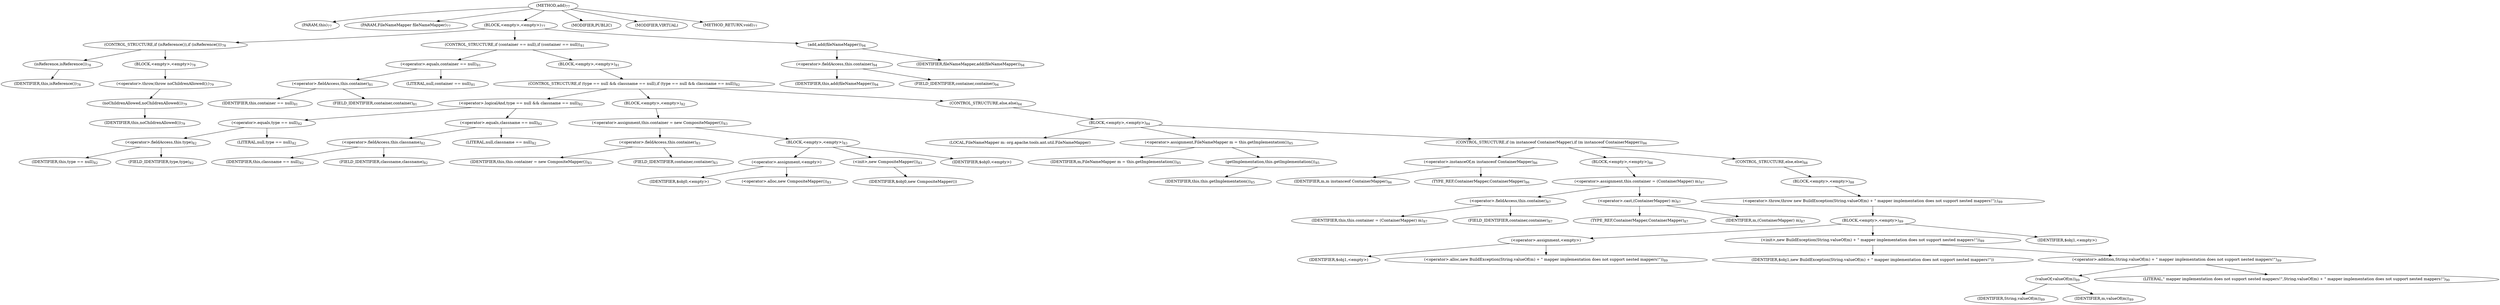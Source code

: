 digraph "add" {  
"153" [label = <(METHOD,add)<SUB>77</SUB>> ]
"12" [label = <(PARAM,this)<SUB>77</SUB>> ]
"154" [label = <(PARAM,FileNameMapper fileNameMapper)<SUB>77</SUB>> ]
"155" [label = <(BLOCK,&lt;empty&gt;,&lt;empty&gt;)<SUB>77</SUB>> ]
"156" [label = <(CONTROL_STRUCTURE,if (isReference()),if (isReference()))<SUB>78</SUB>> ]
"157" [label = <(isReference,isReference())<SUB>78</SUB>> ]
"11" [label = <(IDENTIFIER,this,isReference())<SUB>78</SUB>> ]
"158" [label = <(BLOCK,&lt;empty&gt;,&lt;empty&gt;)<SUB>78</SUB>> ]
"159" [label = <(&lt;operator&gt;.throw,throw noChildrenAllowed();)<SUB>79</SUB>> ]
"160" [label = <(noChildrenAllowed,noChildrenAllowed())<SUB>79</SUB>> ]
"13" [label = <(IDENTIFIER,this,noChildrenAllowed())<SUB>79</SUB>> ]
"161" [label = <(CONTROL_STRUCTURE,if (container == null),if (container == null))<SUB>81</SUB>> ]
"162" [label = <(&lt;operator&gt;.equals,container == null)<SUB>81</SUB>> ]
"163" [label = <(&lt;operator&gt;.fieldAccess,this.container)<SUB>81</SUB>> ]
"164" [label = <(IDENTIFIER,this,container == null)<SUB>81</SUB>> ]
"165" [label = <(FIELD_IDENTIFIER,container,container)<SUB>81</SUB>> ]
"166" [label = <(LITERAL,null,container == null)<SUB>81</SUB>> ]
"167" [label = <(BLOCK,&lt;empty&gt;,&lt;empty&gt;)<SUB>81</SUB>> ]
"168" [label = <(CONTROL_STRUCTURE,if (type == null &amp;&amp; classname == null),if (type == null &amp;&amp; classname == null))<SUB>82</SUB>> ]
"169" [label = <(&lt;operator&gt;.logicalAnd,type == null &amp;&amp; classname == null)<SUB>82</SUB>> ]
"170" [label = <(&lt;operator&gt;.equals,type == null)<SUB>82</SUB>> ]
"171" [label = <(&lt;operator&gt;.fieldAccess,this.type)<SUB>82</SUB>> ]
"172" [label = <(IDENTIFIER,this,type == null)<SUB>82</SUB>> ]
"173" [label = <(FIELD_IDENTIFIER,type,type)<SUB>82</SUB>> ]
"174" [label = <(LITERAL,null,type == null)<SUB>82</SUB>> ]
"175" [label = <(&lt;operator&gt;.equals,classname == null)<SUB>82</SUB>> ]
"176" [label = <(&lt;operator&gt;.fieldAccess,this.classname)<SUB>82</SUB>> ]
"177" [label = <(IDENTIFIER,this,classname == null)<SUB>82</SUB>> ]
"178" [label = <(FIELD_IDENTIFIER,classname,classname)<SUB>82</SUB>> ]
"179" [label = <(LITERAL,null,classname == null)<SUB>82</SUB>> ]
"180" [label = <(BLOCK,&lt;empty&gt;,&lt;empty&gt;)<SUB>82</SUB>> ]
"181" [label = <(&lt;operator&gt;.assignment,this.container = new CompositeMapper())<SUB>83</SUB>> ]
"182" [label = <(&lt;operator&gt;.fieldAccess,this.container)<SUB>83</SUB>> ]
"183" [label = <(IDENTIFIER,this,this.container = new CompositeMapper())<SUB>83</SUB>> ]
"184" [label = <(FIELD_IDENTIFIER,container,container)<SUB>83</SUB>> ]
"185" [label = <(BLOCK,&lt;empty&gt;,&lt;empty&gt;)<SUB>83</SUB>> ]
"186" [label = <(&lt;operator&gt;.assignment,&lt;empty&gt;)> ]
"187" [label = <(IDENTIFIER,$obj0,&lt;empty&gt;)> ]
"188" [label = <(&lt;operator&gt;.alloc,new CompositeMapper())<SUB>83</SUB>> ]
"189" [label = <(&lt;init&gt;,new CompositeMapper())<SUB>83</SUB>> ]
"190" [label = <(IDENTIFIER,$obj0,new CompositeMapper())> ]
"191" [label = <(IDENTIFIER,$obj0,&lt;empty&gt;)> ]
"192" [label = <(CONTROL_STRUCTURE,else,else)<SUB>84</SUB>> ]
"193" [label = <(BLOCK,&lt;empty&gt;,&lt;empty&gt;)<SUB>84</SUB>> ]
"194" [label = <(LOCAL,FileNameMapper m: org.apache.tools.ant.util.FileNameMapper)> ]
"195" [label = <(&lt;operator&gt;.assignment,FileNameMapper m = this.getImplementation())<SUB>85</SUB>> ]
"196" [label = <(IDENTIFIER,m,FileNameMapper m = this.getImplementation())<SUB>85</SUB>> ]
"197" [label = <(getImplementation,this.getImplementation())<SUB>85</SUB>> ]
"14" [label = <(IDENTIFIER,this,this.getImplementation())<SUB>85</SUB>> ]
"198" [label = <(CONTROL_STRUCTURE,if (m instanceof ContainerMapper),if (m instanceof ContainerMapper))<SUB>86</SUB>> ]
"199" [label = <(&lt;operator&gt;.instanceOf,m instanceof ContainerMapper)<SUB>86</SUB>> ]
"200" [label = <(IDENTIFIER,m,m instanceof ContainerMapper)<SUB>86</SUB>> ]
"201" [label = <(TYPE_REF,ContainerMapper,ContainerMapper)<SUB>86</SUB>> ]
"202" [label = <(BLOCK,&lt;empty&gt;,&lt;empty&gt;)<SUB>86</SUB>> ]
"203" [label = <(&lt;operator&gt;.assignment,this.container = (ContainerMapper) m)<SUB>87</SUB>> ]
"204" [label = <(&lt;operator&gt;.fieldAccess,this.container)<SUB>87</SUB>> ]
"205" [label = <(IDENTIFIER,this,this.container = (ContainerMapper) m)<SUB>87</SUB>> ]
"206" [label = <(FIELD_IDENTIFIER,container,container)<SUB>87</SUB>> ]
"207" [label = <(&lt;operator&gt;.cast,(ContainerMapper) m)<SUB>87</SUB>> ]
"208" [label = <(TYPE_REF,ContainerMapper,ContainerMapper)<SUB>87</SUB>> ]
"209" [label = <(IDENTIFIER,m,(ContainerMapper) m)<SUB>87</SUB>> ]
"210" [label = <(CONTROL_STRUCTURE,else,else)<SUB>88</SUB>> ]
"211" [label = <(BLOCK,&lt;empty&gt;,&lt;empty&gt;)<SUB>88</SUB>> ]
"212" [label = <(&lt;operator&gt;.throw,throw new BuildException(String.valueOf(m) + &quot; mapper implementation does not support nested mappers!&quot;);)<SUB>89</SUB>> ]
"213" [label = <(BLOCK,&lt;empty&gt;,&lt;empty&gt;)<SUB>89</SUB>> ]
"214" [label = <(&lt;operator&gt;.assignment,&lt;empty&gt;)> ]
"215" [label = <(IDENTIFIER,$obj1,&lt;empty&gt;)> ]
"216" [label = <(&lt;operator&gt;.alloc,new BuildException(String.valueOf(m) + &quot; mapper implementation does not support nested mappers!&quot;))<SUB>89</SUB>> ]
"217" [label = <(&lt;init&gt;,new BuildException(String.valueOf(m) + &quot; mapper implementation does not support nested mappers!&quot;))<SUB>89</SUB>> ]
"218" [label = <(IDENTIFIER,$obj1,new BuildException(String.valueOf(m) + &quot; mapper implementation does not support nested mappers!&quot;))> ]
"219" [label = <(&lt;operator&gt;.addition,String.valueOf(m) + &quot; mapper implementation does not support nested mappers!&quot;)<SUB>89</SUB>> ]
"220" [label = <(valueOf,valueOf(m))<SUB>89</SUB>> ]
"221" [label = <(IDENTIFIER,String,valueOf(m))<SUB>89</SUB>> ]
"222" [label = <(IDENTIFIER,m,valueOf(m))<SUB>89</SUB>> ]
"223" [label = <(LITERAL,&quot; mapper implementation does not support nested mappers!&quot;,String.valueOf(m) + &quot; mapper implementation does not support nested mappers!&quot;)<SUB>90</SUB>> ]
"224" [label = <(IDENTIFIER,$obj1,&lt;empty&gt;)> ]
"225" [label = <(add,add(fileNameMapper))<SUB>94</SUB>> ]
"226" [label = <(&lt;operator&gt;.fieldAccess,this.container)<SUB>94</SUB>> ]
"227" [label = <(IDENTIFIER,this,add(fileNameMapper))<SUB>94</SUB>> ]
"228" [label = <(FIELD_IDENTIFIER,container,container)<SUB>94</SUB>> ]
"229" [label = <(IDENTIFIER,fileNameMapper,add(fileNameMapper))<SUB>94</SUB>> ]
"230" [label = <(MODIFIER,PUBLIC)> ]
"231" [label = <(MODIFIER,VIRTUAL)> ]
"232" [label = <(METHOD_RETURN,void)<SUB>77</SUB>> ]
  "153" -> "12" 
  "153" -> "154" 
  "153" -> "155" 
  "153" -> "230" 
  "153" -> "231" 
  "153" -> "232" 
  "155" -> "156" 
  "155" -> "161" 
  "155" -> "225" 
  "156" -> "157" 
  "156" -> "158" 
  "157" -> "11" 
  "158" -> "159" 
  "159" -> "160" 
  "160" -> "13" 
  "161" -> "162" 
  "161" -> "167" 
  "162" -> "163" 
  "162" -> "166" 
  "163" -> "164" 
  "163" -> "165" 
  "167" -> "168" 
  "168" -> "169" 
  "168" -> "180" 
  "168" -> "192" 
  "169" -> "170" 
  "169" -> "175" 
  "170" -> "171" 
  "170" -> "174" 
  "171" -> "172" 
  "171" -> "173" 
  "175" -> "176" 
  "175" -> "179" 
  "176" -> "177" 
  "176" -> "178" 
  "180" -> "181" 
  "181" -> "182" 
  "181" -> "185" 
  "182" -> "183" 
  "182" -> "184" 
  "185" -> "186" 
  "185" -> "189" 
  "185" -> "191" 
  "186" -> "187" 
  "186" -> "188" 
  "189" -> "190" 
  "192" -> "193" 
  "193" -> "194" 
  "193" -> "195" 
  "193" -> "198" 
  "195" -> "196" 
  "195" -> "197" 
  "197" -> "14" 
  "198" -> "199" 
  "198" -> "202" 
  "198" -> "210" 
  "199" -> "200" 
  "199" -> "201" 
  "202" -> "203" 
  "203" -> "204" 
  "203" -> "207" 
  "204" -> "205" 
  "204" -> "206" 
  "207" -> "208" 
  "207" -> "209" 
  "210" -> "211" 
  "211" -> "212" 
  "212" -> "213" 
  "213" -> "214" 
  "213" -> "217" 
  "213" -> "224" 
  "214" -> "215" 
  "214" -> "216" 
  "217" -> "218" 
  "217" -> "219" 
  "219" -> "220" 
  "219" -> "223" 
  "220" -> "221" 
  "220" -> "222" 
  "225" -> "226" 
  "225" -> "229" 
  "226" -> "227" 
  "226" -> "228" 
}
